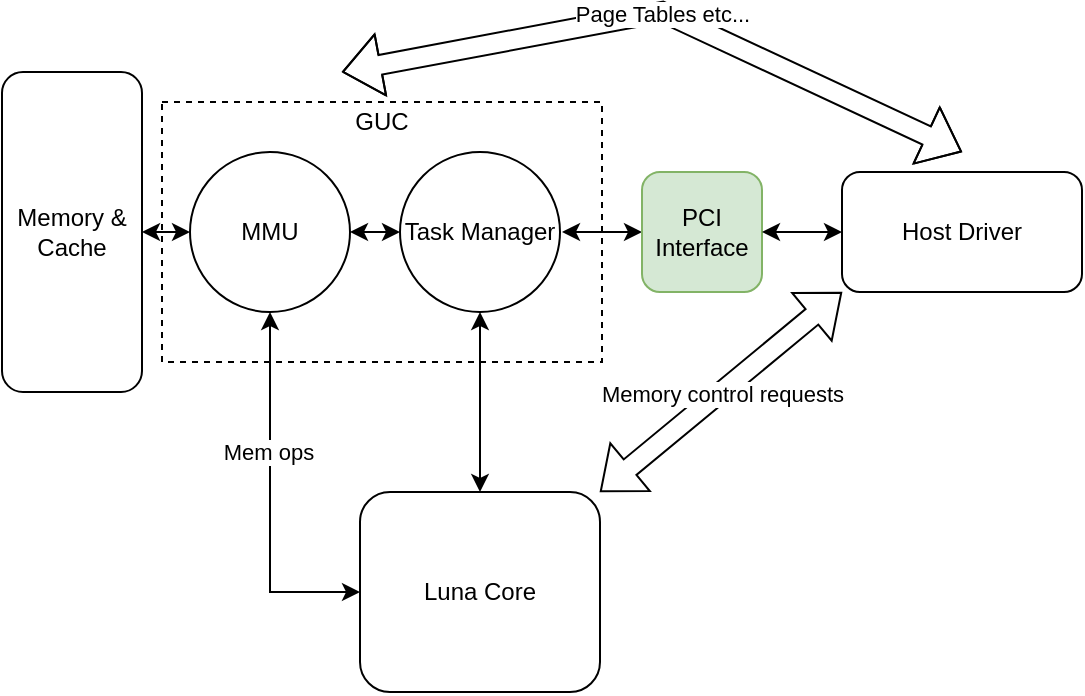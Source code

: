 <mxfile version="18.1.3" type="device"><diagram id="yUWPw9SofF5GIu5xPMwC" name="Страница 1"><mxGraphModel dx="815" dy="576" grid="1" gridSize="10" guides="1" tooltips="1" connect="1" arrows="1" fold="1" page="1" pageScale="1" pageWidth="827" pageHeight="1169" math="0" shadow="0"><root><mxCell id="0"/><mxCell id="1" parent="0"/><mxCell id="qETs1NBjPuNDcOr9Ky-A-2" value="Memory &amp;amp;&lt;br&gt;Cache" style="rounded=1;whiteSpace=wrap;html=1;" vertex="1" parent="1"><mxGeometry x="110" y="440" width="70" height="160" as="geometry"/></mxCell><mxCell id="qETs1NBjPuNDcOr9Ky-A-3" style="edgeStyle=none;rounded=0;orthogonalLoop=1;jettySize=auto;html=1;exitX=0.5;exitY=1;exitDx=0;exitDy=0;entryX=0.5;entryY=0;entryDx=0;entryDy=0;startArrow=classic;startFill=1;" edge="1" parent="1" source="qETs1NBjPuNDcOr9Ky-A-8" target="qETs1NBjPuNDcOr9Ky-A-9"><mxGeometry relative="1" as="geometry"/></mxCell><mxCell id="qETs1NBjPuNDcOr9Ky-A-7" style="edgeStyle=none;rounded=0;orthogonalLoop=1;jettySize=auto;html=1;exitX=0;exitY=0.5;exitDx=0;exitDy=0;entryX=1;entryY=0.5;entryDx=0;entryDy=0;startArrow=classic;startFill=1;" edge="1" parent="1" source="qETs1NBjPuNDcOr9Ky-A-8" target="qETs1NBjPuNDcOr9Ky-A-15"><mxGeometry relative="1" as="geometry"/></mxCell><mxCell id="qETs1NBjPuNDcOr9Ky-A-8" value="Task Manager" style="ellipse;whiteSpace=wrap;html=1;aspect=fixed;" vertex="1" parent="1"><mxGeometry x="309" y="480" width="80" height="80" as="geometry"/></mxCell><mxCell id="qETs1NBjPuNDcOr9Ky-A-9" value="Luna Core" style="rounded=1;whiteSpace=wrap;html=1;" vertex="1" parent="1"><mxGeometry x="289" y="650" width="120" height="100" as="geometry"/></mxCell><mxCell id="qETs1NBjPuNDcOr9Ky-A-10" style="edgeStyle=none;rounded=0;orthogonalLoop=1;jettySize=auto;html=1;exitX=0;exitY=0.5;exitDx=0;exitDy=0;entryX=1;entryY=0.5;entryDx=0;entryDy=0;startArrow=classic;startFill=1;" edge="1" parent="1" source="qETs1NBjPuNDcOr9Ky-A-15" target="qETs1NBjPuNDcOr9Ky-A-2"><mxGeometry relative="1" as="geometry"/></mxCell><mxCell id="qETs1NBjPuNDcOr9Ky-A-13" style="edgeStyle=orthogonalEdgeStyle;rounded=0;orthogonalLoop=1;jettySize=auto;html=1;exitX=0.5;exitY=1;exitDx=0;exitDy=0;entryX=0;entryY=0.5;entryDx=0;entryDy=0;startArrow=classic;startFill=1;" edge="1" parent="1" source="qETs1NBjPuNDcOr9Ky-A-15" target="qETs1NBjPuNDcOr9Ky-A-9"><mxGeometry relative="1" as="geometry"/></mxCell><mxCell id="qETs1NBjPuNDcOr9Ky-A-14" value="Mem ops" style="edgeLabel;html=1;align=center;verticalAlign=middle;resizable=0;points=[];" vertex="1" connectable="0" parent="qETs1NBjPuNDcOr9Ky-A-13"><mxGeometry x="-0.243" y="-1" relative="1" as="geometry"><mxPoint as="offset"/></mxGeometry></mxCell><mxCell id="qETs1NBjPuNDcOr9Ky-A-15" value="MMU" style="ellipse;whiteSpace=wrap;html=1;aspect=fixed;" vertex="1" parent="1"><mxGeometry x="204" y="480" width="80" height="80" as="geometry"/></mxCell><mxCell id="qETs1NBjPuNDcOr9Ky-A-16" value="" style="rounded=0;whiteSpace=wrap;html=1;fillColor=none;dashed=1;" vertex="1" parent="1"><mxGeometry x="190" y="455" width="220" height="130" as="geometry"/></mxCell><mxCell id="qETs1NBjPuNDcOr9Ky-A-17" value="GUC" style="text;html=1;strokeColor=none;fillColor=none;align=center;verticalAlign=middle;whiteSpace=wrap;rounded=0;dashed=1;" vertex="1" parent="1"><mxGeometry x="270" y="450" width="60" height="30" as="geometry"/></mxCell><mxCell id="qETs1NBjPuNDcOr9Ky-A-18" style="edgeStyle=orthogonalEdgeStyle;rounded=0;orthogonalLoop=1;jettySize=auto;html=1;exitX=0;exitY=0.5;exitDx=0;exitDy=0;startArrow=classic;startFill=1;" edge="1" parent="1" source="qETs1NBjPuNDcOr9Ky-A-19"><mxGeometry relative="1" as="geometry"><mxPoint x="390" y="520" as="targetPoint"/></mxGeometry></mxCell><mxCell id="qETs1NBjPuNDcOr9Ky-A-19" value="PCI&lt;br&gt;Interface" style="rounded=1;whiteSpace=wrap;html=1;fillColor=#d5e8d4;strokeColor=#82b366;" vertex="1" parent="1"><mxGeometry x="430" y="490" width="60" height="60" as="geometry"/></mxCell><mxCell id="qETs1NBjPuNDcOr9Ky-A-20" style="edgeStyle=orthogonalEdgeStyle;rounded=0;orthogonalLoop=1;jettySize=auto;html=1;exitX=0;exitY=0.5;exitDx=0;exitDy=0;entryX=1;entryY=0.5;entryDx=0;entryDy=0;startArrow=classic;startFill=1;" edge="1" parent="1" source="qETs1NBjPuNDcOr9Ky-A-21" target="qETs1NBjPuNDcOr9Ky-A-19"><mxGeometry relative="1" as="geometry"/></mxCell><mxCell id="qETs1NBjPuNDcOr9Ky-A-21" value="Host Driver" style="rounded=1;whiteSpace=wrap;html=1;fillColor=default;" vertex="1" parent="1"><mxGeometry x="530" y="490" width="120" height="60" as="geometry"/></mxCell><mxCell id="qETs1NBjPuNDcOr9Ky-A-22" value="" style="shape=flexArrow;endArrow=classic;startArrow=classic;html=1;rounded=0;exitX=1;exitY=0;exitDx=0;exitDy=0;entryX=0;entryY=1;entryDx=0;entryDy=0;" edge="1" parent="1" source="qETs1NBjPuNDcOr9Ky-A-9" target="qETs1NBjPuNDcOr9Ky-A-21"><mxGeometry width="100" height="100" relative="1" as="geometry"><mxPoint x="440" y="660" as="sourcePoint"/><mxPoint x="540" y="560" as="targetPoint"/><Array as="points"/></mxGeometry></mxCell><mxCell id="qETs1NBjPuNDcOr9Ky-A-24" value="Memory control requests" style="edgeLabel;html=1;align=center;verticalAlign=middle;resizable=0;points=[];" vertex="1" connectable="0" parent="qETs1NBjPuNDcOr9Ky-A-22"><mxGeometry x="-0.046" y="-4" relative="1" as="geometry"><mxPoint y="-5" as="offset"/></mxGeometry></mxCell><mxCell id="qETs1NBjPuNDcOr9Ky-A-25" value="" style="shape=flexArrow;endArrow=classic;startArrow=classic;html=1;rounded=0;" edge="1" parent="1"><mxGeometry width="100" height="100" relative="1" as="geometry"><mxPoint x="280" y="440" as="sourcePoint"/><mxPoint x="590" y="480" as="targetPoint"/><Array as="points"><mxPoint x="440" y="410"/></Array></mxGeometry></mxCell><mxCell id="qETs1NBjPuNDcOr9Ky-A-26" value="Page Tables etc..." style="edgeLabel;html=1;align=center;verticalAlign=middle;resizable=0;points=[];" vertex="1" connectable="0" parent="qETs1NBjPuNDcOr9Ky-A-25"><mxGeometry x="0.042" y="-1" relative="1" as="geometry"><mxPoint x="-7" y="-4" as="offset"/></mxGeometry></mxCell></root></mxGraphModel></diagram></mxfile>